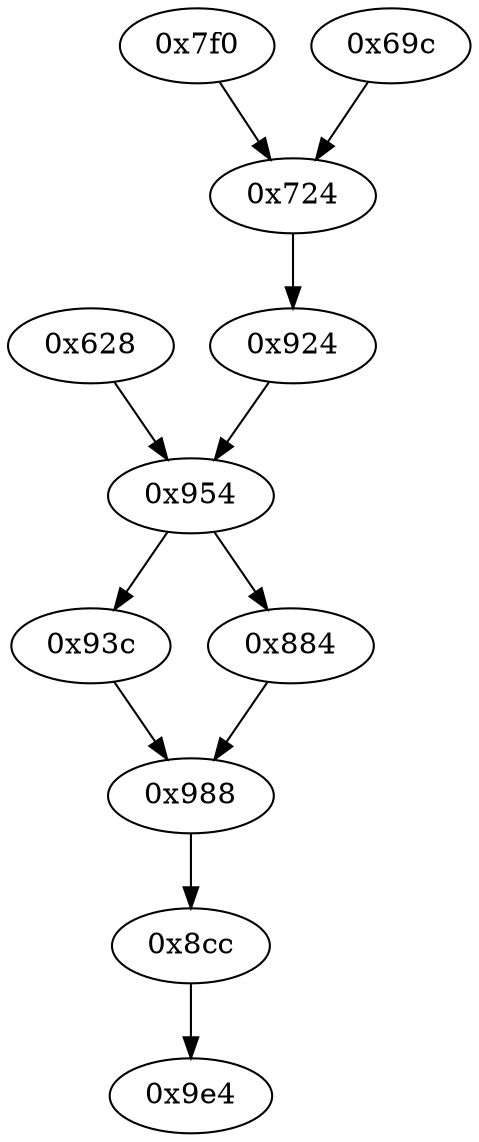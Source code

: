 strict digraph "" {
	"0x924"	 [opcode="[u'ldr', u'str', u'ldr', u'str', u'ldr', u'b']"];
	"0x954"	 [opcode="[u'ldr', u'str', u'ldr', u'str', u'ldr', u'ldr', u'ldrb', u'ldr', u'ldr', u'ldr', u'cmp', u'mov', u'b']"];
	"0x924" -> "0x954";
	"0x9e4"	 [opcode="[u'ldr', u'sub', u'pop']"];
	"0x724"	 [opcode="[u'ldr', u'ldr', u'mov', u'rsb', u'sub', u'str', u'ldr', u'ldr', u'sub', u'add', u'add', u'str', u'ldr', u'ldr', u'ldr', u'ldr', \
u'ldr', u'cmp', u'mov', u'sub', u'sub', u'add', u'mul', u'mvn', u'mov', u'orr', u'ldr', u'cmn', u'mov', u'teq', u'ldr', u'mov', \
u'cmn', u'mov', u'cmp', u'mov', u'b']"];
	"0x724" -> "0x924";
	"0x988"	 [opcode="[u'ldr', u'str', u'ldr', u'rsb', u'mvn', u'mul', u'mvn', u'ldr', u'orr', u'mov', u'cmn', u'mov', u'ldr', u'cmp', u'mov', u'mov', \
u'mov', u'cmn', u'mov', u'mov', u'teq', u'mov', u'b']"];
	"0x8cc"	 [opcode="[u'ldr', u'mov', u'ldr', u'sub', u'mul', u'eor', u'and', u'ldr', u'mov', u'mov', u'ldr', u'ldr', u'cmp', u'mov', u'teq', u'mov', \
u'mov', u'cmp', u'mov', u'cmp', u'mov', u'b']"];
	"0x988" -> "0x8cc";
	"0x8cc" -> "0x9e4";
	"0x93c"	 [opcode="[u'ldr', u'bl', u'ldr', u'mvn', u'mov', u'b']"];
	"0x954" -> "0x93c";
	"0x884"	 [opcode="[u'ldr', u'ldr', u'bl', u'ldr', u'mvn', u'mov', u'b']"];
	"0x954" -> "0x884";
	"0x7f0"	 [opcode="[u'ldr', u'ldr', u'ldr', u'ldr', u'ldr', u'mov', u'add', u'cmp', u'sub', u'mov', u'sub', u'mul', u'mov', u'mvn', u'orr', u'cmn', \
u'mov', u'teq', u'ldr', u'mov', u'cmn', u'mov', u'mov', u'cmp', u'mov', u'b']"];
	"0x7f0" -> "0x724";
	"0x628"	 [opcode="[u'push', u'add', u'sub', u'str', u'cmp', u'mov', u'mvn', u'mov', u'ldr', u'ldr', u'str', u'ldr', u'mov', u'str', u'ldr', u'str', \
u'ldr', u'ldr', u'ldr', u'ldr', u'ldr', u'str', u'add', u'str', u'ldr', u'str', u'add', u'str', u'b']"];
	"0x628" -> "0x954";
	"0x93c" -> "0x988";
	"0x884" -> "0x988";
	"0x69c"	 [opcode="[u'ldr', u'ldr', u'ldr', u'ldr', u'ldr', u'ldr', u'ldr', u'ldr', u'ldr', u'ldr', u'ldr', u'ldr', u'ldr', u'ldr', u'ldr', u'ldr', \
u'mov']"];
	"0x69c" -> "0x724";
}
